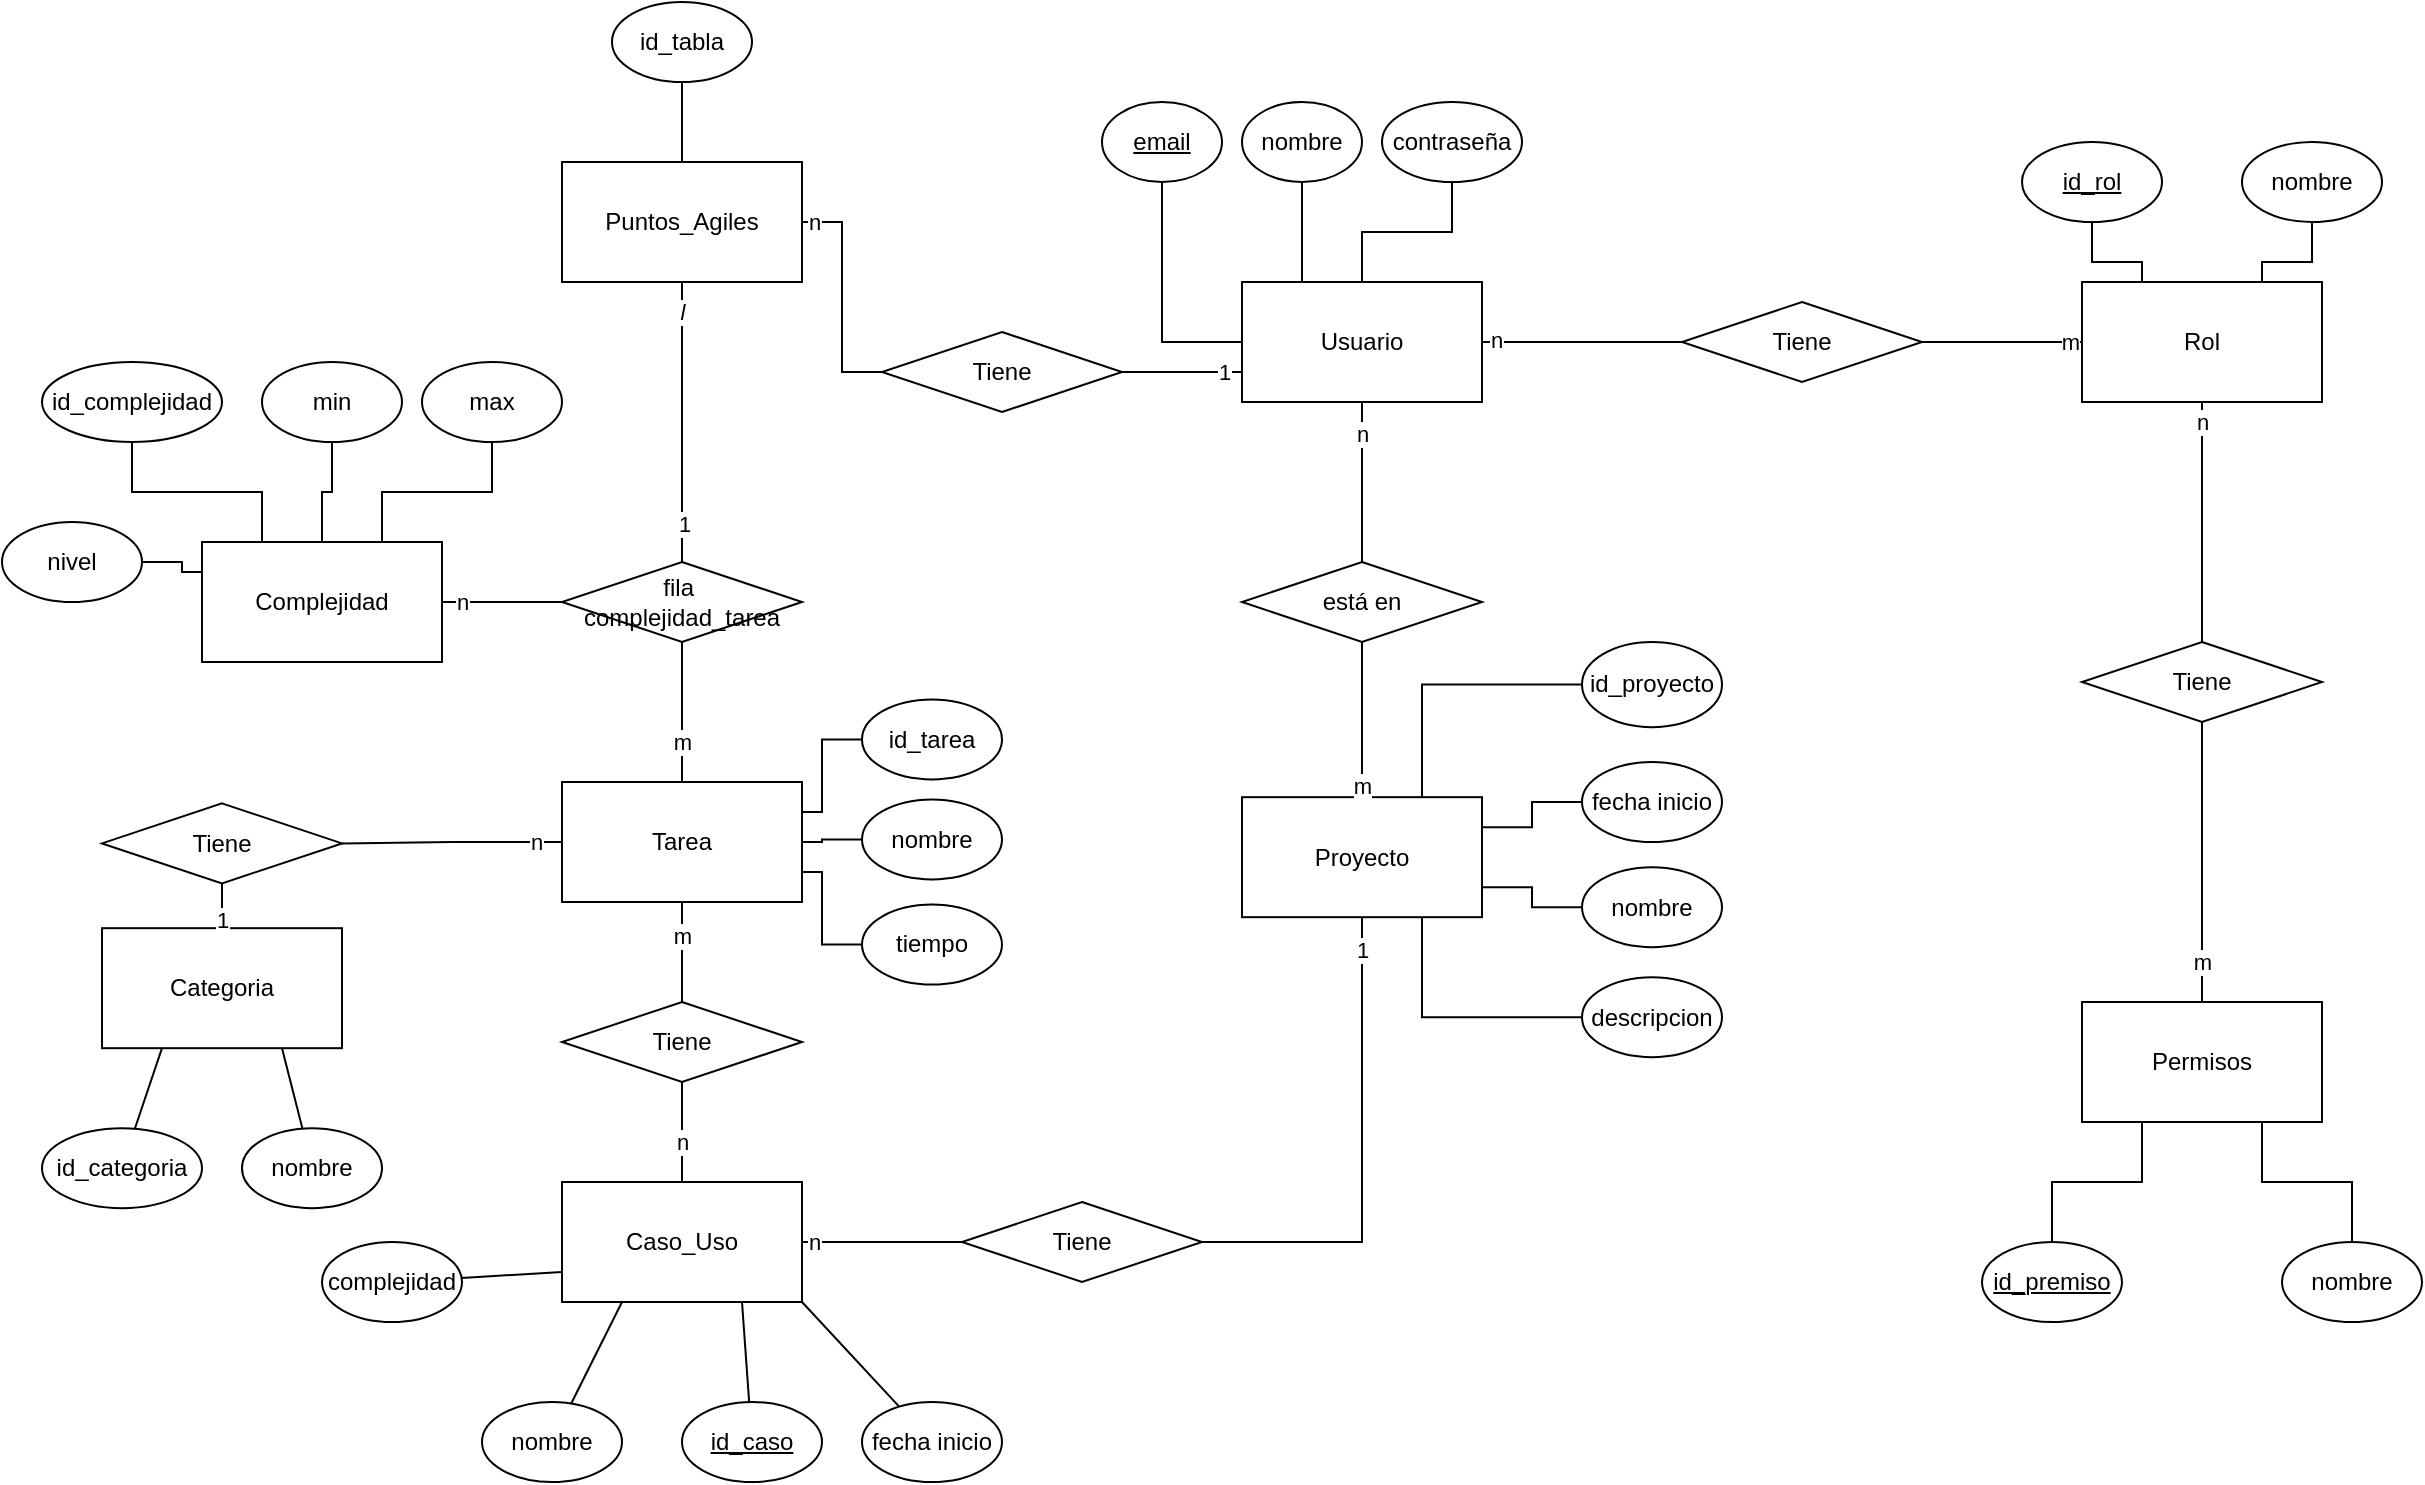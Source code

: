 <mxfile version="14.4.2" type="google"><diagram id="LV9KkYevKOuqgb_braJU" name="Page-1"><mxGraphModel dx="2302" dy="1014" grid="1" gridSize="10" guides="1" tooltips="1" connect="1" arrows="1" fold="1" page="0" pageScale="1" pageWidth="827" pageHeight="1169" math="0" shadow="0"><root><mxCell id="0"/><mxCell id="1" parent="0"/><mxCell id="wtwnSCXgSlfMOqKKysXh-62" style="edgeStyle=orthogonalEdgeStyle;rounded=0;orthogonalLoop=1;jettySize=auto;html=1;entryX=0;entryY=0.5;entryDx=0;entryDy=0;endArrow=none;endFill=0;" parent="1" source="wtwnSCXgSlfMOqKKysXh-58" target="wtwnSCXgSlfMOqKKysXh-60" edge="1"><mxGeometry relative="1" as="geometry"/></mxCell><mxCell id="0arTZJBaxlNjKbTdBIEn-7" value="n" style="edgeLabel;html=1;align=center;verticalAlign=middle;resizable=0;points=[];" parent="wtwnSCXgSlfMOqKKysXh-62" vertex="1" connectable="0"><mxGeometry x="-0.862" y="1" relative="1" as="geometry"><mxPoint as="offset"/></mxGeometry></mxCell><mxCell id="wtwnSCXgSlfMOqKKysXh-70" style="edgeStyle=orthogonalEdgeStyle;rounded=0;orthogonalLoop=1;jettySize=auto;html=1;entryX=0.5;entryY=0;entryDx=0;entryDy=0;endArrow=none;endFill=0;" parent="1" source="wtwnSCXgSlfMOqKKysXh-58" target="wtwnSCXgSlfMOqKKysXh-69" edge="1"><mxGeometry relative="1" as="geometry"/></mxCell><mxCell id="0arTZJBaxlNjKbTdBIEn-6" value="n" style="edgeLabel;html=1;align=center;verticalAlign=middle;resizable=0;points=[];" parent="wtwnSCXgSlfMOqKKysXh-70" vertex="1" connectable="0"><mxGeometry x="-0.875" relative="1" as="geometry"><mxPoint y="10.34" as="offset"/></mxGeometry></mxCell><mxCell id="BP1GdmN1__dNG0IMIvW4-2" style="edgeStyle=orthogonalEdgeStyle;rounded=0;orthogonalLoop=1;jettySize=auto;html=1;exitX=0;exitY=0.75;exitDx=0;exitDy=0;entryX=1;entryY=0.5;entryDx=0;entryDy=0;endArrow=none;endFill=0;" edge="1" parent="1" source="wtwnSCXgSlfMOqKKysXh-58" target="BP1GdmN1__dNG0IMIvW4-1"><mxGeometry relative="1" as="geometry"/></mxCell><mxCell id="BP1GdmN1__dNG0IMIvW4-5" value="1" style="edgeLabel;html=1;align=center;verticalAlign=middle;resizable=0;points=[];" vertex="1" connectable="0" parent="BP1GdmN1__dNG0IMIvW4-2"><mxGeometry x="-0.7" relative="1" as="geometry"><mxPoint as="offset"/></mxGeometry></mxCell><mxCell id="wtwnSCXgSlfMOqKKysXh-58" value="Usuario" style="whiteSpace=wrap;html=1;" parent="1" vertex="1"><mxGeometry x="-440" y="80" width="120" height="60" as="geometry"/></mxCell><mxCell id="wtwnSCXgSlfMOqKKysXh-66" style="edgeStyle=orthogonalEdgeStyle;rounded=0;orthogonalLoop=1;jettySize=auto;html=1;endArrow=none;endFill=0;" parent="1" source="wtwnSCXgSlfMOqKKysXh-59" target="wtwnSCXgSlfMOqKKysXh-65" edge="1"><mxGeometry relative="1" as="geometry"/></mxCell><mxCell id="0arTZJBaxlNjKbTdBIEn-10" value="n" style="edgeLabel;html=1;align=center;verticalAlign=middle;resizable=0;points=[];" parent="wtwnSCXgSlfMOqKKysXh-66" vertex="1" connectable="0"><mxGeometry x="-0.906" relative="1" as="geometry"><mxPoint y="4.44" as="offset"/></mxGeometry></mxCell><mxCell id="wtwnSCXgSlfMOqKKysXh-59" value="Rol" style="whiteSpace=wrap;html=1;" parent="1" vertex="1"><mxGeometry x="-20" y="80" width="120" height="60" as="geometry"/></mxCell><mxCell id="0arTZJBaxlNjKbTdBIEn-8" style="edgeStyle=orthogonalEdgeStyle;rounded=0;orthogonalLoop=1;jettySize=auto;html=1;exitX=1;exitY=0.5;exitDx=0;exitDy=0;entryX=0;entryY=0.5;entryDx=0;entryDy=0;endArrow=none;endFill=0;" parent="1" source="wtwnSCXgSlfMOqKKysXh-60" target="wtwnSCXgSlfMOqKKysXh-59" edge="1"><mxGeometry relative="1" as="geometry"/></mxCell><mxCell id="0arTZJBaxlNjKbTdBIEn-9" value="m" style="edgeLabel;html=1;align=center;verticalAlign=middle;resizable=0;points=[];" parent="0arTZJBaxlNjKbTdBIEn-8" vertex="1" connectable="0"><mxGeometry x="0.835" relative="1" as="geometry"><mxPoint as="offset"/></mxGeometry></mxCell><mxCell id="wtwnSCXgSlfMOqKKysXh-60" value="Tiene" style="rhombus;whiteSpace=wrap;html=1;" parent="1" vertex="1"><mxGeometry x="-220" y="90" width="120" height="40" as="geometry"/></mxCell><mxCell id="wtwnSCXgSlfMOqKKysXh-64" value="Permisos" style="whiteSpace=wrap;html=1;" parent="1" vertex="1"><mxGeometry x="-20" y="440" width="120" height="60" as="geometry"/></mxCell><mxCell id="wtwnSCXgSlfMOqKKysXh-67" style="edgeStyle=orthogonalEdgeStyle;rounded=0;orthogonalLoop=1;jettySize=auto;html=1;exitX=0.5;exitY=1;exitDx=0;exitDy=0;entryX=0.5;entryY=0;entryDx=0;entryDy=0;endArrow=none;endFill=0;" parent="1" source="wtwnSCXgSlfMOqKKysXh-65" target="wtwnSCXgSlfMOqKKysXh-64" edge="1"><mxGeometry relative="1" as="geometry"/></mxCell><mxCell id="0arTZJBaxlNjKbTdBIEn-11" value="m" style="edgeLabel;html=1;align=center;verticalAlign=middle;resizable=0;points=[];" parent="wtwnSCXgSlfMOqKKysXh-67" vertex="1" connectable="0"><mxGeometry x="0.879" relative="1" as="geometry"><mxPoint y="-11.39" as="offset"/></mxGeometry></mxCell><mxCell id="wtwnSCXgSlfMOqKKysXh-65" value="Tiene" style="rhombus;whiteSpace=wrap;html=1;" parent="1" vertex="1"><mxGeometry x="-20" y="260" width="120" height="40" as="geometry"/></mxCell><mxCell id="wtwnSCXgSlfMOqKKysXh-98" style="edgeStyle=orthogonalEdgeStyle;rounded=0;orthogonalLoop=1;jettySize=auto;html=1;entryX=1;entryY=0.5;entryDx=0;entryDy=0;endArrow=none;endFill=0;" parent="1" source="wtwnSCXgSlfMOqKKysXh-68" target="wtwnSCXgSlfMOqKKysXh-97" edge="1"><mxGeometry relative="1" as="geometry"><Array as="points"><mxPoint x="-380" y="560"/><mxPoint x="-460" y="560"/></Array></mxGeometry></mxCell><mxCell id="0arTZJBaxlNjKbTdBIEn-13" value="1" style="edgeLabel;html=1;align=center;verticalAlign=middle;resizable=0;points=[];" parent="wtwnSCXgSlfMOqKKysXh-98" vertex="1" connectable="0"><mxGeometry x="-0.865" relative="1" as="geometry"><mxPoint as="offset"/></mxGeometry></mxCell><mxCell id="wtwnSCXgSlfMOqKKysXh-68" value="Proyecto" style="whiteSpace=wrap;html=1;" parent="1" vertex="1"><mxGeometry x="-440" y="337.59" width="120" height="60" as="geometry"/></mxCell><mxCell id="wtwnSCXgSlfMOqKKysXh-71" style="edgeStyle=orthogonalEdgeStyle;rounded=0;orthogonalLoop=1;jettySize=auto;html=1;entryX=0.5;entryY=0;entryDx=0;entryDy=0;endArrow=none;endFill=0;" parent="1" source="wtwnSCXgSlfMOqKKysXh-69" target="wtwnSCXgSlfMOqKKysXh-68" edge="1"><mxGeometry relative="1" as="geometry"/></mxCell><mxCell id="0arTZJBaxlNjKbTdBIEn-70" value="m" style="edgeLabel;html=1;align=center;verticalAlign=middle;resizable=0;points=[];" parent="wtwnSCXgSlfMOqKKysXh-71" vertex="1" connectable="0"><mxGeometry x="0.849" relative="1" as="geometry"><mxPoint as="offset"/></mxGeometry></mxCell><mxCell id="wtwnSCXgSlfMOqKKysXh-69" value="está en" style="rhombus;whiteSpace=wrap;html=1;" parent="1" vertex="1"><mxGeometry x="-440" y="220" width="120" height="40" as="geometry"/></mxCell><mxCell id="WB3li3MM6mytN_pxFV7K-29" style="edgeStyle=orthogonalEdgeStyle;rounded=0;orthogonalLoop=1;jettySize=auto;html=1;entryX=0.5;entryY=0;entryDx=0;entryDy=0;endArrow=none;endFill=0;" parent="1" edge="1"><mxGeometry relative="1" as="geometry"><mxPoint x="-720" y="80" as="sourcePoint"/><mxPoint x="-720" y="220" as="targetPoint"/></mxGeometry></mxCell><mxCell id="WB3li3MM6mytN_pxFV7K-31" value="&lt;i&gt;l&lt;/i&gt;" style="edgeLabel;html=1;align=center;verticalAlign=middle;resizable=0;points=[];" parent="WB3li3MM6mytN_pxFV7K-29" vertex="1" connectable="0"><mxGeometry x="-0.783" relative="1" as="geometry"><mxPoint as="offset"/></mxGeometry></mxCell><mxCell id="BP1GdmN1__dNG0IMIvW4-8" value="1" style="edgeLabel;html=1;align=center;verticalAlign=middle;resizable=0;points=[];" vertex="1" connectable="0" parent="WB3li3MM6mytN_pxFV7K-29"><mxGeometry x="0.731" y="1" relative="1" as="geometry"><mxPoint as="offset"/></mxGeometry></mxCell><mxCell id="wtwnSCXgSlfMOqKKysXh-72" value="Puntos_Agiles" style="whiteSpace=wrap;html=1;" parent="1" vertex="1"><mxGeometry x="-780" y="20" width="120" height="60" as="geometry"/></mxCell><mxCell id="wtwnSCXgSlfMOqKKysXh-89" style="edgeStyle=orthogonalEdgeStyle;rounded=0;orthogonalLoop=1;jettySize=auto;html=1;entryX=1;entryY=0.5;entryDx=0;entryDy=0;endArrow=none;endFill=0;" parent="1" source="wtwnSCXgSlfMOqKKysXh-76" target="wtwnSCXgSlfMOqKKysXh-88" edge="1"><mxGeometry relative="1" as="geometry"/></mxCell><mxCell id="0arTZJBaxlNjKbTdBIEn-18" value="n" style="edgeLabel;html=1;align=center;verticalAlign=middle;resizable=0;points=[];" parent="wtwnSCXgSlfMOqKKysXh-89" vertex="1" connectable="0"><mxGeometry x="-0.767" relative="1" as="geometry"><mxPoint as="offset"/></mxGeometry></mxCell><mxCell id="wtwnSCXgSlfMOqKKysXh-76" value="Tarea" style="whiteSpace=wrap;html=1;" parent="1" vertex="1"><mxGeometry x="-780" y="330.0" width="120" height="60" as="geometry"/></mxCell><mxCell id="wtwnSCXgSlfMOqKKysXh-77" value="Categoria" style="whiteSpace=wrap;html=1;" parent="1" vertex="1"><mxGeometry x="-1010" y="403.09" width="120" height="60" as="geometry"/></mxCell><mxCell id="0arTZJBaxlNjKbTdBIEn-12" style="edgeStyle=orthogonalEdgeStyle;rounded=0;orthogonalLoop=1;jettySize=auto;html=1;entryX=0;entryY=0.5;entryDx=0;entryDy=0;endArrow=none;endFill=0;" parent="1" source="wtwnSCXgSlfMOqKKysXh-78" target="wtwnSCXgSlfMOqKKysXh-97" edge="1"><mxGeometry relative="1" as="geometry"/></mxCell><mxCell id="0arTZJBaxlNjKbTdBIEn-14" value="n" style="edgeLabel;html=1;align=center;verticalAlign=middle;resizable=0;points=[];" parent="0arTZJBaxlNjKbTdBIEn-12" vertex="1" connectable="0"><mxGeometry x="-0.855" relative="1" as="geometry"><mxPoint as="offset"/></mxGeometry></mxCell><mxCell id="WB3li3MM6mytN_pxFV7K-15" style="edgeStyle=orthogonalEdgeStyle;rounded=0;orthogonalLoop=1;jettySize=auto;html=1;entryX=0.5;entryY=1;entryDx=0;entryDy=0;endArrow=none;endFill=0;" parent="1" source="wtwnSCXgSlfMOqKKysXh-78" target="WB3li3MM6mytN_pxFV7K-14" edge="1"><mxGeometry relative="1" as="geometry"/></mxCell><mxCell id="BP1GdmN1__dNG0IMIvW4-6" value="n" style="edgeLabel;html=1;align=center;verticalAlign=middle;resizable=0;points=[];" vertex="1" connectable="0" parent="WB3li3MM6mytN_pxFV7K-15"><mxGeometry x="-0.722" relative="1" as="geometry"><mxPoint y="-13.02" as="offset"/></mxGeometry></mxCell><mxCell id="wtwnSCXgSlfMOqKKysXh-78" value="Caso_Uso" style="whiteSpace=wrap;html=1;" parent="1" vertex="1"><mxGeometry x="-780" y="530" width="120" height="60" as="geometry"/></mxCell><mxCell id="wtwnSCXgSlfMOqKKysXh-90" style="edgeStyle=orthogonalEdgeStyle;rounded=0;orthogonalLoop=1;jettySize=auto;html=1;entryX=0.5;entryY=0;entryDx=0;entryDy=0;endArrow=none;endFill=0;" parent="1" source="wtwnSCXgSlfMOqKKysXh-88" target="wtwnSCXgSlfMOqKKysXh-77" edge="1"><mxGeometry relative="1" as="geometry"/></mxCell><mxCell id="0arTZJBaxlNjKbTdBIEn-17" value="1" style="edgeLabel;html=1;align=center;verticalAlign=middle;resizable=0;points=[];" parent="wtwnSCXgSlfMOqKKysXh-90" vertex="1" connectable="0"><mxGeometry x="0.84" relative="1" as="geometry"><mxPoint as="offset"/></mxGeometry></mxCell><mxCell id="wtwnSCXgSlfMOqKKysXh-88" value="Tiene" style="rhombus;whiteSpace=wrap;html=1;" parent="1" vertex="1"><mxGeometry x="-1010" y="340.7" width="120" height="40" as="geometry"/></mxCell><mxCell id="wtwnSCXgSlfMOqKKysXh-97" value="Tiene" style="rhombus;whiteSpace=wrap;html=1;" parent="1" vertex="1"><mxGeometry x="-580" y="540" width="120" height="40" as="geometry"/></mxCell><mxCell id="0arTZJBaxlNjKbTdBIEn-29" style="edgeStyle=orthogonalEdgeStyle;rounded=0;orthogonalLoop=1;jettySize=auto;html=1;entryX=0;entryY=0.5;entryDx=0;entryDy=0;endArrow=none;endFill=0;" parent="1" source="0arTZJBaxlNjKbTdBIEn-25" target="wtwnSCXgSlfMOqKKysXh-58" edge="1"><mxGeometry relative="1" as="geometry"><Array as="points"><mxPoint x="-480" y="110"/></Array></mxGeometry></mxCell><mxCell id="0arTZJBaxlNjKbTdBIEn-25" value="&lt;u&gt;email&lt;/u&gt;" style="ellipse;whiteSpace=wrap;html=1;" parent="1" vertex="1"><mxGeometry x="-510" y="-10" width="60" height="40" as="geometry"/></mxCell><mxCell id="0arTZJBaxlNjKbTdBIEn-30" style="edgeStyle=orthogonalEdgeStyle;rounded=0;orthogonalLoop=1;jettySize=auto;html=1;entryX=0.25;entryY=0;entryDx=0;entryDy=0;endArrow=none;endFill=0;" parent="1" source="0arTZJBaxlNjKbTdBIEn-26" target="wtwnSCXgSlfMOqKKysXh-58" edge="1"><mxGeometry relative="1" as="geometry"/></mxCell><mxCell id="0arTZJBaxlNjKbTdBIEn-26" value="nombre" style="ellipse;whiteSpace=wrap;html=1;" parent="1" vertex="1"><mxGeometry x="-440" y="-10" width="60" height="40" as="geometry"/></mxCell><mxCell id="0arTZJBaxlNjKbTdBIEn-31" style="edgeStyle=orthogonalEdgeStyle;rounded=0;orthogonalLoop=1;jettySize=auto;html=1;endArrow=none;endFill=0;" parent="1" source="0arTZJBaxlNjKbTdBIEn-28" target="wtwnSCXgSlfMOqKKysXh-58" edge="1"><mxGeometry relative="1" as="geometry"/></mxCell><mxCell id="0arTZJBaxlNjKbTdBIEn-28" value="contraseña" style="ellipse;whiteSpace=wrap;html=1;" parent="1" vertex="1"><mxGeometry x="-370" y="-10" width="70" height="40" as="geometry"/></mxCell><mxCell id="0arTZJBaxlNjKbTdBIEn-35" style="edgeStyle=orthogonalEdgeStyle;rounded=0;orthogonalLoop=1;jettySize=auto;html=1;entryX=0.25;entryY=0;entryDx=0;entryDy=0;endArrow=none;endFill=0;" parent="1" source="0arTZJBaxlNjKbTdBIEn-32" target="wtwnSCXgSlfMOqKKysXh-59" edge="1"><mxGeometry relative="1" as="geometry"/></mxCell><mxCell id="0arTZJBaxlNjKbTdBIEn-32" value="&lt;u&gt;id_rol&lt;/u&gt;" style="ellipse;whiteSpace=wrap;html=1;" parent="1" vertex="1"><mxGeometry x="-50" y="10" width="70" height="40" as="geometry"/></mxCell><mxCell id="0arTZJBaxlNjKbTdBIEn-34" style="edgeStyle=orthogonalEdgeStyle;rounded=0;orthogonalLoop=1;jettySize=auto;html=1;entryX=0.75;entryY=0;entryDx=0;entryDy=0;endArrow=none;endFill=0;" parent="1" source="0arTZJBaxlNjKbTdBIEn-33" target="wtwnSCXgSlfMOqKKysXh-59" edge="1"><mxGeometry relative="1" as="geometry"/></mxCell><mxCell id="0arTZJBaxlNjKbTdBIEn-33" value="nombre" style="ellipse;whiteSpace=wrap;html=1;" parent="1" vertex="1"><mxGeometry x="60" y="10" width="70" height="40" as="geometry"/></mxCell><mxCell id="0arTZJBaxlNjKbTdBIEn-38" style="edgeStyle=orthogonalEdgeStyle;rounded=0;orthogonalLoop=1;jettySize=auto;html=1;entryX=0.25;entryY=1;entryDx=0;entryDy=0;endArrow=none;endFill=0;" parent="1" source="0arTZJBaxlNjKbTdBIEn-36" target="wtwnSCXgSlfMOqKKysXh-64" edge="1"><mxGeometry relative="1" as="geometry"/></mxCell><mxCell id="0arTZJBaxlNjKbTdBIEn-36" value="&lt;u&gt;id_premiso&lt;/u&gt;" style="ellipse;whiteSpace=wrap;html=1;" parent="1" vertex="1"><mxGeometry x="-70" y="560" width="70" height="40" as="geometry"/></mxCell><mxCell id="0arTZJBaxlNjKbTdBIEn-39" style="edgeStyle=orthogonalEdgeStyle;rounded=0;orthogonalLoop=1;jettySize=auto;html=1;entryX=0.75;entryY=1;entryDx=0;entryDy=0;endArrow=none;endFill=0;" parent="1" source="0arTZJBaxlNjKbTdBIEn-37" target="wtwnSCXgSlfMOqKKysXh-64" edge="1"><mxGeometry relative="1" as="geometry"/></mxCell><mxCell id="0arTZJBaxlNjKbTdBIEn-37" value="nombre" style="ellipse;whiteSpace=wrap;html=1;" parent="1" vertex="1"><mxGeometry x="80" y="560" width="70" height="40" as="geometry"/></mxCell><mxCell id="0arTZJBaxlNjKbTdBIEn-42" style="edgeStyle=orthogonalEdgeStyle;rounded=0;orthogonalLoop=1;jettySize=auto;html=1;entryX=0.75;entryY=0;entryDx=0;entryDy=0;endArrow=none;endFill=0;" parent="1" source="0arTZJBaxlNjKbTdBIEn-40" target="wtwnSCXgSlfMOqKKysXh-68" edge="1"><mxGeometry relative="1" as="geometry"/></mxCell><mxCell id="0arTZJBaxlNjKbTdBIEn-40" value="id_proyecto" style="ellipse;whiteSpace=wrap;html=1;" parent="1" vertex="1"><mxGeometry x="-270" y="260" width="70" height="42.59" as="geometry"/></mxCell><mxCell id="0arTZJBaxlNjKbTdBIEn-43" style="edgeStyle=orthogonalEdgeStyle;rounded=0;orthogonalLoop=1;jettySize=auto;html=1;entryX=1;entryY=0.75;entryDx=0;entryDy=0;endArrow=none;endFill=0;" parent="1" source="0arTZJBaxlNjKbTdBIEn-41" target="wtwnSCXgSlfMOqKKysXh-68" edge="1"><mxGeometry relative="1" as="geometry"/></mxCell><mxCell id="0arTZJBaxlNjKbTdBIEn-41" value="nombre" style="ellipse;whiteSpace=wrap;html=1;" parent="1" vertex="1"><mxGeometry x="-270" y="372.59" width="70" height="40" as="geometry"/></mxCell><mxCell id="0arTZJBaxlNjKbTdBIEn-46" style="edgeStyle=orthogonalEdgeStyle;rounded=0;orthogonalLoop=1;jettySize=auto;html=1;entryX=0.75;entryY=1;entryDx=0;entryDy=0;endArrow=none;endFill=0;" parent="1" source="0arTZJBaxlNjKbTdBIEn-44" target="wtwnSCXgSlfMOqKKysXh-68" edge="1"><mxGeometry relative="1" as="geometry"/></mxCell><mxCell id="0arTZJBaxlNjKbTdBIEn-44" value="descripcion" style="ellipse;whiteSpace=wrap;html=1;" parent="1" vertex="1"><mxGeometry x="-270" y="427.59" width="70" height="40" as="geometry"/></mxCell><mxCell id="0arTZJBaxlNjKbTdBIEn-50" style="rounded=0;orthogonalLoop=1;jettySize=auto;html=1;entryX=0.75;entryY=1;entryDx=0;entryDy=0;endArrow=none;endFill=0;" parent="1" source="0arTZJBaxlNjKbTdBIEn-49" target="wtwnSCXgSlfMOqKKysXh-78" edge="1"><mxGeometry relative="1" as="geometry"/></mxCell><mxCell id="0arTZJBaxlNjKbTdBIEn-49" value="id_caso" style="ellipse;whiteSpace=wrap;html=1;fontStyle=4" parent="1" vertex="1"><mxGeometry x="-720" y="640" width="70" height="40" as="geometry"/></mxCell><mxCell id="0arTZJBaxlNjKbTdBIEn-52" style="edgeStyle=none;rounded=0;orthogonalLoop=1;jettySize=auto;html=1;entryX=0.25;entryY=1;entryDx=0;entryDy=0;endArrow=none;endFill=0;" parent="1" source="0arTZJBaxlNjKbTdBIEn-51" target="wtwnSCXgSlfMOqKKysXh-78" edge="1"><mxGeometry relative="1" as="geometry"/></mxCell><mxCell id="0arTZJBaxlNjKbTdBIEn-51" value="nombre" style="ellipse;whiteSpace=wrap;html=1;" parent="1" vertex="1"><mxGeometry x="-820" y="640" width="70" height="40" as="geometry"/></mxCell><mxCell id="0arTZJBaxlNjKbTdBIEn-56" style="edgeStyle=none;rounded=0;orthogonalLoop=1;jettySize=auto;html=1;entryX=0;entryY=0.75;entryDx=0;entryDy=0;endArrow=none;endFill=0;" parent="1" source="0arTZJBaxlNjKbTdBIEn-54" target="wtwnSCXgSlfMOqKKysXh-78" edge="1"><mxGeometry relative="1" as="geometry"/></mxCell><mxCell id="0arTZJBaxlNjKbTdBIEn-54" value="complejidad" style="ellipse;whiteSpace=wrap;html=1;" parent="1" vertex="1"><mxGeometry x="-900" y="560" width="70" height="40" as="geometry"/></mxCell><mxCell id="WB3li3MM6mytN_pxFV7K-19" style="edgeStyle=orthogonalEdgeStyle;rounded=0;orthogonalLoop=1;jettySize=auto;html=1;entryX=1;entryY=0.25;entryDx=0;entryDy=0;endArrow=none;endFill=0;" parent="1" source="0arTZJBaxlNjKbTdBIEn-57" target="wtwnSCXgSlfMOqKKysXh-76" edge="1"><mxGeometry relative="1" as="geometry"/></mxCell><mxCell id="0arTZJBaxlNjKbTdBIEn-57" value="id_tarea" style="ellipse;whiteSpace=wrap;html=1;" parent="1" vertex="1"><mxGeometry x="-630" y="288.7" width="70" height="40" as="geometry"/></mxCell><mxCell id="0arTZJBaxlNjKbTdBIEn-71" style="edgeStyle=none;rounded=0;orthogonalLoop=1;jettySize=auto;html=1;entryX=0.5;entryY=0;entryDx=0;entryDy=0;endArrow=none;endFill=0;" parent="1" source="0arTZJBaxlNjKbTdBIEn-58" target="wtwnSCXgSlfMOqKKysXh-72" edge="1"><mxGeometry relative="1" as="geometry"/></mxCell><mxCell id="0arTZJBaxlNjKbTdBIEn-58" value="id_tabla" style="ellipse;whiteSpace=wrap;html=1;" parent="1" vertex="1"><mxGeometry x="-755" y="-60" width="70" height="40" as="geometry"/></mxCell><mxCell id="WB3li3MM6mytN_pxFV7K-18" style="edgeStyle=orthogonalEdgeStyle;rounded=0;orthogonalLoop=1;jettySize=auto;html=1;entryX=1;entryY=0.5;entryDx=0;entryDy=0;endArrow=none;endFill=0;" parent="1" source="0arTZJBaxlNjKbTdBIEn-59" target="wtwnSCXgSlfMOqKKysXh-76" edge="1"><mxGeometry relative="1" as="geometry"/></mxCell><mxCell id="0arTZJBaxlNjKbTdBIEn-59" value="nombre" style="ellipse;whiteSpace=wrap;html=1;" parent="1" vertex="1"><mxGeometry x="-630" y="338.7" width="70" height="40" as="geometry"/></mxCell><mxCell id="WB3li3MM6mytN_pxFV7K-17" style="edgeStyle=orthogonalEdgeStyle;rounded=0;orthogonalLoop=1;jettySize=auto;html=1;entryX=1;entryY=0.75;entryDx=0;entryDy=0;endArrow=none;endFill=0;" parent="1" source="0arTZJBaxlNjKbTdBIEn-60" target="wtwnSCXgSlfMOqKKysXh-76" edge="1"><mxGeometry relative="1" as="geometry"/></mxCell><mxCell id="0arTZJBaxlNjKbTdBIEn-60" value="tiempo" style="ellipse;whiteSpace=wrap;html=1;" parent="1" vertex="1"><mxGeometry x="-630" y="391.29" width="70" height="40" as="geometry"/></mxCell><mxCell id="0arTZJBaxlNjKbTdBIEn-68" style="edgeStyle=none;rounded=0;orthogonalLoop=1;jettySize=auto;html=1;entryX=0.25;entryY=1;entryDx=0;entryDy=0;endArrow=none;endFill=0;" parent="1" source="0arTZJBaxlNjKbTdBIEn-66" target="wtwnSCXgSlfMOqKKysXh-77" edge="1"><mxGeometry relative="1" as="geometry"/></mxCell><mxCell id="0arTZJBaxlNjKbTdBIEn-66" value="id_categoria" style="ellipse;whiteSpace=wrap;html=1;" parent="1" vertex="1"><mxGeometry x="-1040" y="503.09" width="80" height="40" as="geometry"/></mxCell><mxCell id="0arTZJBaxlNjKbTdBIEn-69" style="edgeStyle=none;rounded=0;orthogonalLoop=1;jettySize=auto;html=1;entryX=0.75;entryY=1;entryDx=0;entryDy=0;endArrow=none;endFill=0;" parent="1" source="0arTZJBaxlNjKbTdBIEn-67" target="wtwnSCXgSlfMOqKKysXh-77" edge="1"><mxGeometry relative="1" as="geometry"/></mxCell><mxCell id="0arTZJBaxlNjKbTdBIEn-67" value="nombre" style="ellipse;whiteSpace=wrap;html=1;" parent="1" vertex="1"><mxGeometry x="-940" y="503.09" width="70" height="40" as="geometry"/></mxCell><mxCell id="WB3li3MM6mytN_pxFV7K-23" style="edgeStyle=orthogonalEdgeStyle;rounded=0;orthogonalLoop=1;jettySize=auto;html=1;entryX=0;entryY=0.5;entryDx=0;entryDy=0;endArrow=none;endFill=0;" parent="1" source="WB3li3MM6mytN_pxFV7K-2" target="WB3li3MM6mytN_pxFV7K-22" edge="1"><mxGeometry relative="1" as="geometry"/></mxCell><mxCell id="WB3li3MM6mytN_pxFV7K-25" value="n" style="edgeLabel;html=1;align=center;verticalAlign=middle;resizable=0;points=[];" parent="WB3li3MM6mytN_pxFV7K-23" vertex="1" connectable="0"><mxGeometry x="-0.669" relative="1" as="geometry"><mxPoint as="offset"/></mxGeometry></mxCell><mxCell id="WB3li3MM6mytN_pxFV7K-2" value="Complejidad" style="whiteSpace=wrap;html=1;" parent="1" vertex="1"><mxGeometry x="-960" y="210" width="120" height="60" as="geometry"/></mxCell><mxCell id="WB3li3MM6mytN_pxFV7K-7" style="edgeStyle=orthogonalEdgeStyle;rounded=0;orthogonalLoop=1;jettySize=auto;html=1;entryX=0.25;entryY=0;entryDx=0;entryDy=0;endArrow=none;endFill=0;" parent="1" source="WB3li3MM6mytN_pxFV7K-3" target="WB3li3MM6mytN_pxFV7K-2" edge="1"><mxGeometry relative="1" as="geometry"/></mxCell><mxCell id="WB3li3MM6mytN_pxFV7K-3" value="id_complejidad" style="ellipse;whiteSpace=wrap;html=1;" parent="1" vertex="1"><mxGeometry x="-1040" y="120" width="90" height="40" as="geometry"/></mxCell><mxCell id="WB3li3MM6mytN_pxFV7K-20" style="edgeStyle=orthogonalEdgeStyle;rounded=0;orthogonalLoop=1;jettySize=auto;html=1;entryX=0.5;entryY=0;entryDx=0;entryDy=0;endArrow=none;endFill=0;" parent="1" source="WB3li3MM6mytN_pxFV7K-11" target="WB3li3MM6mytN_pxFV7K-2" edge="1"><mxGeometry relative="1" as="geometry"/></mxCell><mxCell id="WB3li3MM6mytN_pxFV7K-11" value="min" style="ellipse;whiteSpace=wrap;html=1;" parent="1" vertex="1"><mxGeometry x="-930" y="120" width="70" height="40" as="geometry"/></mxCell><mxCell id="WB3li3MM6mytN_pxFV7K-21" style="edgeStyle=orthogonalEdgeStyle;rounded=0;orthogonalLoop=1;jettySize=auto;html=1;entryX=0.75;entryY=0;entryDx=0;entryDy=0;endArrow=none;endFill=0;" parent="1" source="WB3li3MM6mytN_pxFV7K-12" target="WB3li3MM6mytN_pxFV7K-2" edge="1"><mxGeometry relative="1" as="geometry"/></mxCell><mxCell id="WB3li3MM6mytN_pxFV7K-12" value="max" style="ellipse;whiteSpace=wrap;html=1;" parent="1" vertex="1"><mxGeometry x="-850" y="120" width="70" height="40" as="geometry"/></mxCell><mxCell id="WB3li3MM6mytN_pxFV7K-16" style="edgeStyle=orthogonalEdgeStyle;rounded=0;orthogonalLoop=1;jettySize=auto;html=1;exitX=0.5;exitY=0;exitDx=0;exitDy=0;entryX=0.5;entryY=1;entryDx=0;entryDy=0;endArrow=none;endFill=0;" parent="1" source="WB3li3MM6mytN_pxFV7K-14" target="wtwnSCXgSlfMOqKKysXh-76" edge="1"><mxGeometry relative="1" as="geometry"/></mxCell><mxCell id="BP1GdmN1__dNG0IMIvW4-7" value="m" style="edgeLabel;html=1;align=center;verticalAlign=middle;resizable=0;points=[];" vertex="1" connectable="0" parent="WB3li3MM6mytN_pxFV7K-16"><mxGeometry x="0.32" relative="1" as="geometry"><mxPoint as="offset"/></mxGeometry></mxCell><mxCell id="WB3li3MM6mytN_pxFV7K-14" value="Tiene" style="rhombus;whiteSpace=wrap;html=1;" parent="1" vertex="1"><mxGeometry x="-780" y="440" width="120" height="40" as="geometry"/></mxCell><mxCell id="WB3li3MM6mytN_pxFV7K-24" style="edgeStyle=orthogonalEdgeStyle;rounded=0;orthogonalLoop=1;jettySize=auto;html=1;entryX=0.5;entryY=0;entryDx=0;entryDy=0;endArrow=none;endFill=0;" parent="1" source="WB3li3MM6mytN_pxFV7K-22" target="wtwnSCXgSlfMOqKKysXh-76" edge="1"><mxGeometry relative="1" as="geometry"/></mxCell><mxCell id="WB3li3MM6mytN_pxFV7K-26" value="m" style="edgeLabel;html=1;align=center;verticalAlign=middle;resizable=0;points=[];" parent="WB3li3MM6mytN_pxFV7K-24" vertex="1" connectable="0"><mxGeometry x="0.808" relative="1" as="geometry"><mxPoint y="-13.26" as="offset"/></mxGeometry></mxCell><mxCell id="WB3li3MM6mytN_pxFV7K-22" value="fila&amp;nbsp;&lt;br&gt;complejidad_tarea" style="rhombus;whiteSpace=wrap;html=1;" parent="1" vertex="1"><mxGeometry x="-780" y="220.0" width="120" height="40" as="geometry"/></mxCell><mxCell id="WB3li3MM6mytN_pxFV7K-28" style="edgeStyle=orthogonalEdgeStyle;rounded=0;orthogonalLoop=1;jettySize=auto;html=1;entryX=0;entryY=0.25;entryDx=0;entryDy=0;endArrow=none;endFill=0;" parent="1" source="WB3li3MM6mytN_pxFV7K-27" target="WB3li3MM6mytN_pxFV7K-2" edge="1"><mxGeometry relative="1" as="geometry"/></mxCell><mxCell id="WB3li3MM6mytN_pxFV7K-27" value="nivel" style="ellipse;whiteSpace=wrap;html=1;" parent="1" vertex="1"><mxGeometry x="-1060" y="200" width="70" height="40" as="geometry"/></mxCell><mxCell id="G5UtOmQonwLG3iEttVAs-2" style="edgeStyle=orthogonalEdgeStyle;rounded=0;orthogonalLoop=1;jettySize=auto;html=1;entryX=1;entryY=0.25;entryDx=0;entryDy=0;endArrow=none;endFill=0;" parent="1" source="G5UtOmQonwLG3iEttVAs-1" target="wtwnSCXgSlfMOqKKysXh-68" edge="1"><mxGeometry relative="1" as="geometry"/></mxCell><mxCell id="G5UtOmQonwLG3iEttVAs-1" value="fecha inicio" style="ellipse;whiteSpace=wrap;html=1;" parent="1" vertex="1"><mxGeometry x="-270" y="320.0" width="70" height="40" as="geometry"/></mxCell><mxCell id="G5UtOmQonwLG3iEttVAs-4" style="rounded=0;orthogonalLoop=1;jettySize=auto;html=1;entryX=1;entryY=1;entryDx=0;entryDy=0;endArrow=none;endFill=0;" parent="1" source="G5UtOmQonwLG3iEttVAs-3" target="wtwnSCXgSlfMOqKKysXh-78" edge="1"><mxGeometry relative="1" as="geometry"/></mxCell><mxCell id="G5UtOmQonwLG3iEttVAs-3" value="fecha inicio" style="ellipse;whiteSpace=wrap;html=1;" parent="1" vertex="1"><mxGeometry x="-630" y="640" width="70" height="40" as="geometry"/></mxCell><mxCell id="BP1GdmN1__dNG0IMIvW4-3" style="edgeStyle=orthogonalEdgeStyle;rounded=0;orthogonalLoop=1;jettySize=auto;html=1;entryX=1;entryY=0.5;entryDx=0;entryDy=0;endArrow=none;endFill=0;" edge="1" parent="1" source="BP1GdmN1__dNG0IMIvW4-1" target="wtwnSCXgSlfMOqKKysXh-72"><mxGeometry relative="1" as="geometry"/></mxCell><mxCell id="BP1GdmN1__dNG0IMIvW4-4" value="n" style="edgeLabel;html=1;align=center;verticalAlign=middle;resizable=0;points=[];" vertex="1" connectable="0" parent="BP1GdmN1__dNG0IMIvW4-3"><mxGeometry x="0.901" relative="1" as="geometry"><mxPoint as="offset"/></mxGeometry></mxCell><mxCell id="BP1GdmN1__dNG0IMIvW4-1" value="Tiene" style="rhombus;whiteSpace=wrap;html=1;" vertex="1" parent="1"><mxGeometry x="-620" y="105.0" width="120" height="40" as="geometry"/></mxCell></root></mxGraphModel></diagram></mxfile>
